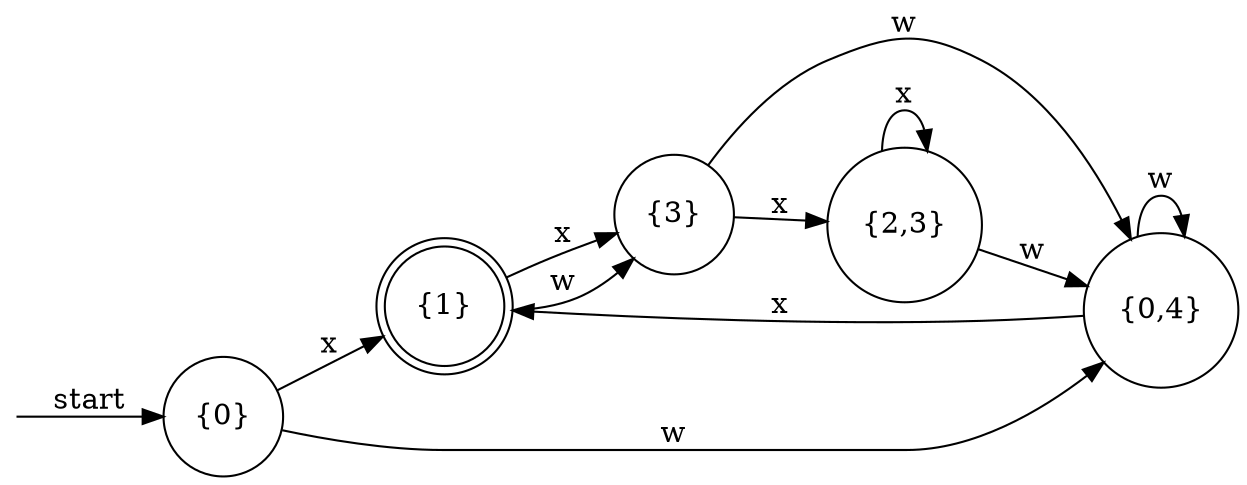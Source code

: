 digraph dfa {
    rankdir = LR;
    node [shape = circle];
    __start [style = invis, shape = point];
    __start -> "{0}" [ label = "start" ];
    node [shape = doublecircle]; "{1}"
    node [shape = circle];
    "{0}" -> "{1}" [ label = "x" ];
    "{0}" -> "{0,4}" [ label = "w" ];
    "{1}" -> "{3}" [ label = "x" ];
    "{1}" -> "{3}" [ label = "w" ];
    "{3}" -> "{2,3}" [ label = "x" ];
    "{3}" -> "{0,4}" [ label = "w" ];
    "{2,3}" -> "{2,3}" [ label = "x" ];
    "{2,3}" -> "{0,4}" [ label = "w" ];
    "{0,4}" -> "{1}" [ label = "x" ];
    "{0,4}" -> "{0,4}" [ label = "w" ];
}
